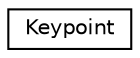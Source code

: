 digraph "Graphical Class Hierarchy"
{
 // LATEX_PDF_SIZE
  edge [fontname="Helvetica",fontsize="10",labelfontname="Helvetica",labelfontsize="10"];
  node [fontname="Helvetica",fontsize="10",shape=record];
  rankdir="LR";
  Node0 [label="Keypoint",height=0.2,width=0.4,color="black", fillcolor="white", style="filled",URL="$struct_keypoint.xhtml",tooltip=" "];
}
